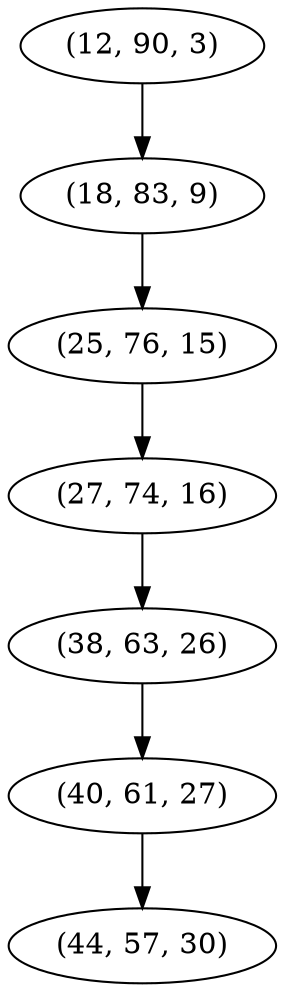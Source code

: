 digraph tree {
    "(12, 90, 3)";
    "(18, 83, 9)";
    "(25, 76, 15)";
    "(27, 74, 16)";
    "(38, 63, 26)";
    "(40, 61, 27)";
    "(44, 57, 30)";
    "(12, 90, 3)" -> "(18, 83, 9)";
    "(18, 83, 9)" -> "(25, 76, 15)";
    "(25, 76, 15)" -> "(27, 74, 16)";
    "(27, 74, 16)" -> "(38, 63, 26)";
    "(38, 63, 26)" -> "(40, 61, 27)";
    "(40, 61, 27)" -> "(44, 57, 30)";
}
